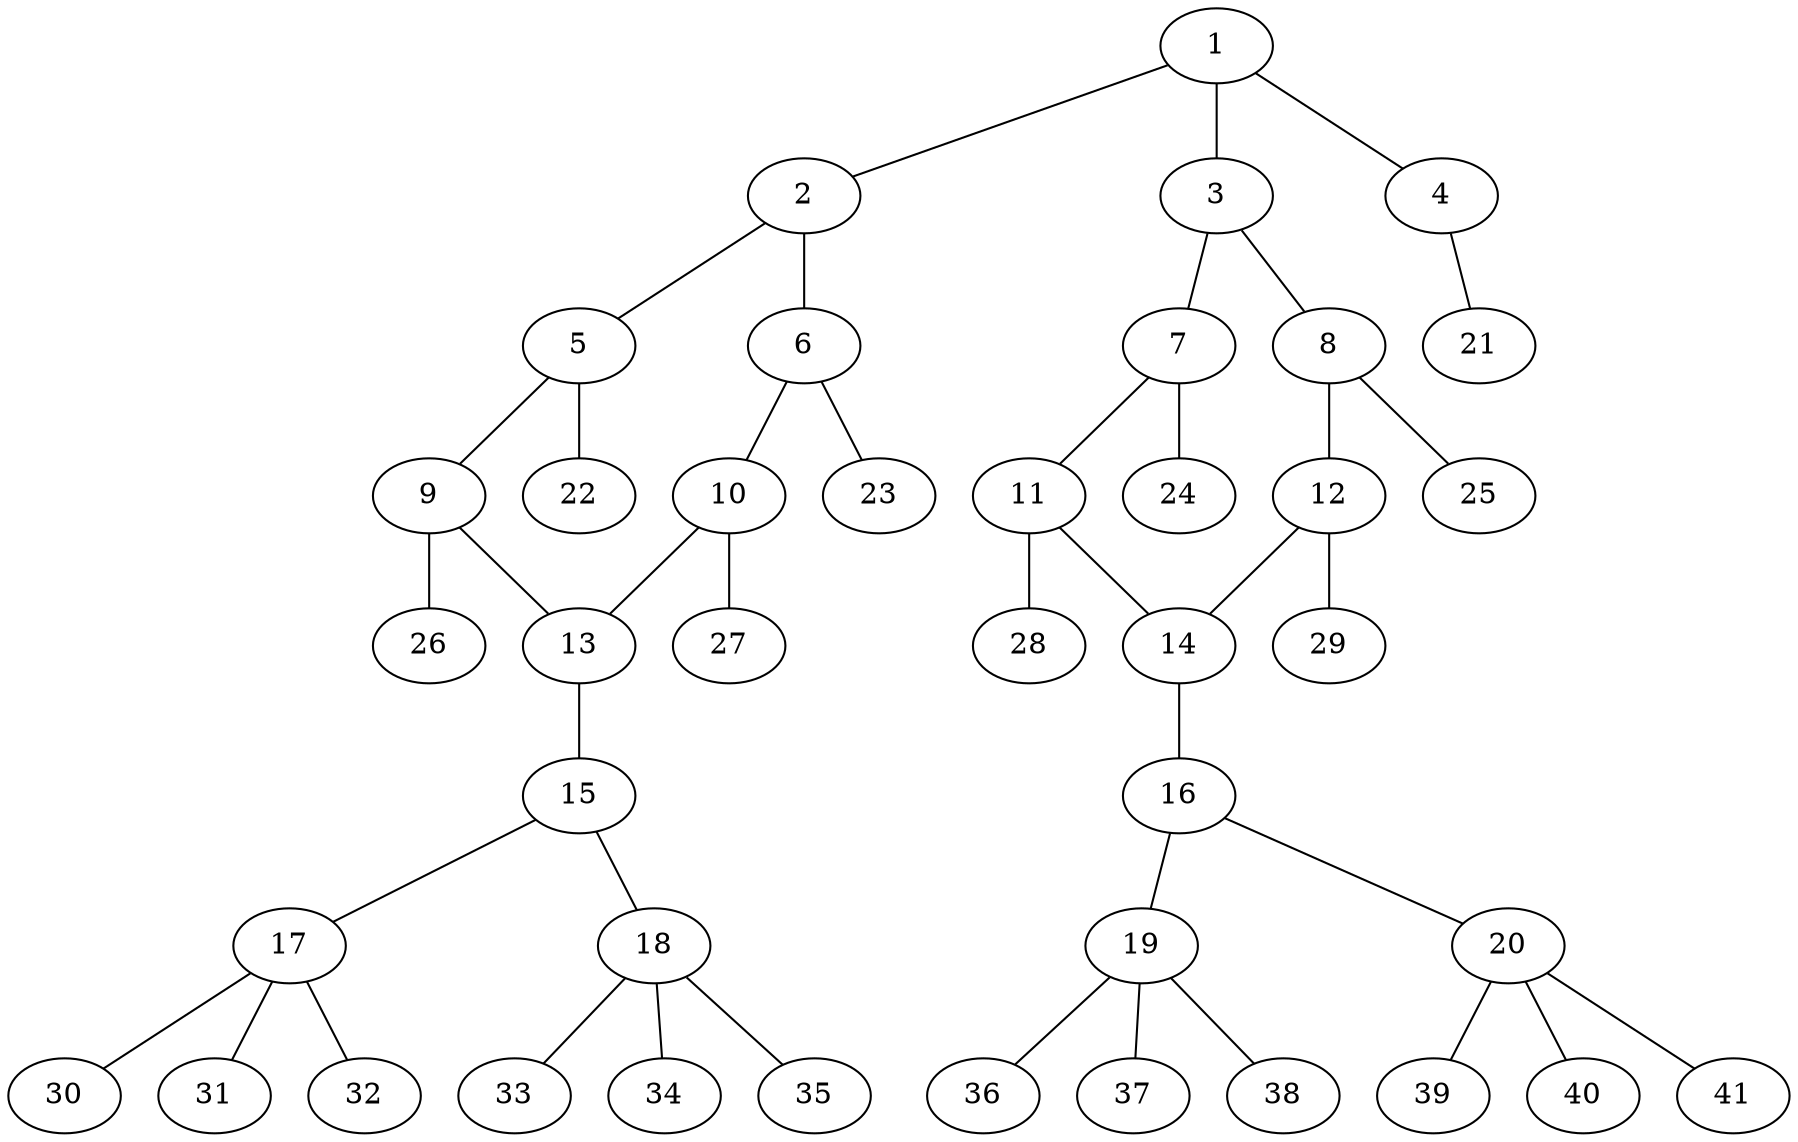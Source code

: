 graph molecule_4000 {
	1	 [chem=C];
	2	 [chem=C];
	1 -- 2	 [valence=1];
	3	 [chem=C];
	1 -- 3	 [valence=1];
	4	 [chem=N];
	1 -- 4	 [valence=2];
	5	 [chem=C];
	2 -- 5	 [valence=2];
	6	 [chem=C];
	2 -- 6	 [valence=1];
	7	 [chem=C];
	3 -- 7	 [valence=2];
	8	 [chem=C];
	3 -- 8	 [valence=1];
	21	 [chem=H];
	4 -- 21	 [valence=1];
	9	 [chem=C];
	5 -- 9	 [valence=1];
	22	 [chem=H];
	5 -- 22	 [valence=1];
	10	 [chem=C];
	6 -- 10	 [valence=2];
	23	 [chem=H];
	6 -- 23	 [valence=1];
	11	 [chem=C];
	7 -- 11	 [valence=1];
	24	 [chem=H];
	7 -- 24	 [valence=1];
	12	 [chem=C];
	8 -- 12	 [valence=2];
	25	 [chem=H];
	8 -- 25	 [valence=1];
	13	 [chem=C];
	9 -- 13	 [valence=2];
	26	 [chem=H];
	9 -- 26	 [valence=1];
	10 -- 13	 [valence=1];
	27	 [chem=H];
	10 -- 27	 [valence=1];
	14	 [chem=C];
	11 -- 14	 [valence=2];
	28	 [chem=H];
	11 -- 28	 [valence=1];
	12 -- 14	 [valence=1];
	29	 [chem=H];
	12 -- 29	 [valence=1];
	15	 [chem=N];
	13 -- 15	 [valence=1];
	16	 [chem=N];
	14 -- 16	 [valence=1];
	17	 [chem=C];
	15 -- 17	 [valence=1];
	18	 [chem=C];
	15 -- 18	 [valence=1];
	19	 [chem=C];
	16 -- 19	 [valence=1];
	20	 [chem=C];
	16 -- 20	 [valence=1];
	30	 [chem=H];
	17 -- 30	 [valence=1];
	31	 [chem=H];
	17 -- 31	 [valence=1];
	32	 [chem=H];
	17 -- 32	 [valence=1];
	33	 [chem=H];
	18 -- 33	 [valence=1];
	34	 [chem=H];
	18 -- 34	 [valence=1];
	35	 [chem=H];
	18 -- 35	 [valence=1];
	36	 [chem=H];
	19 -- 36	 [valence=1];
	37	 [chem=H];
	19 -- 37	 [valence=1];
	38	 [chem=H];
	19 -- 38	 [valence=1];
	39	 [chem=H];
	20 -- 39	 [valence=1];
	40	 [chem=H];
	20 -- 40	 [valence=1];
	41	 [chem=H];
	20 -- 41	 [valence=1];
}
